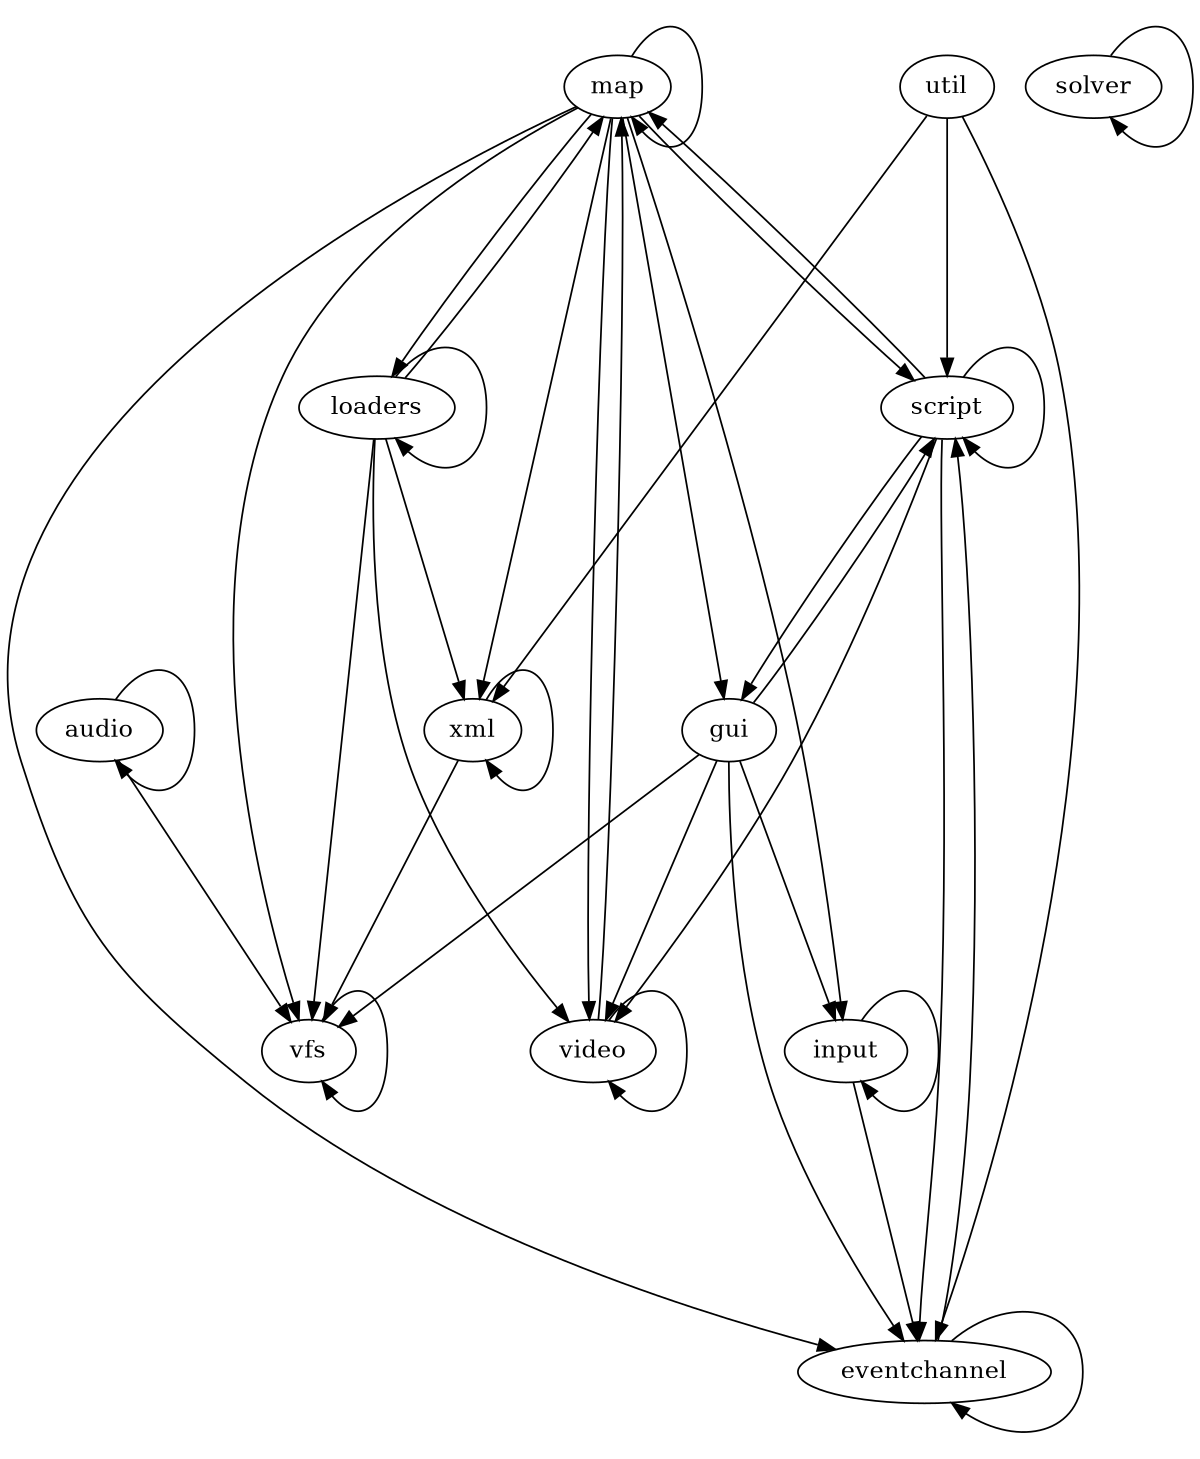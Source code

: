 digraph "source tree" {
    overlap=scale;
    size="8,10";
    ratio="fill";
    fontsize="16";
    fontname="Helvetica";
    clusterrank="local";
    "xml" -> "xml"
    "xml" -> "vfs"
    "map" -> "xml"
    "map" -> "map"
    "map" -> "script"
    "map" -> "gui"
    "map" -> "eventchannel"
    "map" -> "loaders"
    "map" -> "video"
    "map" -> "input"
    "map" -> "vfs"
    "script" -> "map"
    "script" -> "gui"
    "script" -> "video"
    "script" -> "eventchannel"
    "script" -> "script"
    "gui" -> "video"
    "gui" -> "script"
    "gui" -> "vfs"
    "gui" -> "eventchannel"
    "gui" -> "input"
    "solver" -> "solver"
    "eventchannel" -> "eventchannel"
    "eventchannel" -> "script"
    "loaders" -> "xml"
    "loaders" -> "vfs"
    "loaders" -> "loaders"
    "loaders" -> "video"
    "loaders" -> "map"
    "util" -> "xml"
    "util" -> "eventchannel"
    "util" -> "script"
    "video" -> "map"
    "video" -> "video"
    "input" -> "input"
    "input" -> "eventchannel"
    "audio" -> "audio"
    "audio" -> "vfs"
    "vfs" -> "vfs"
}